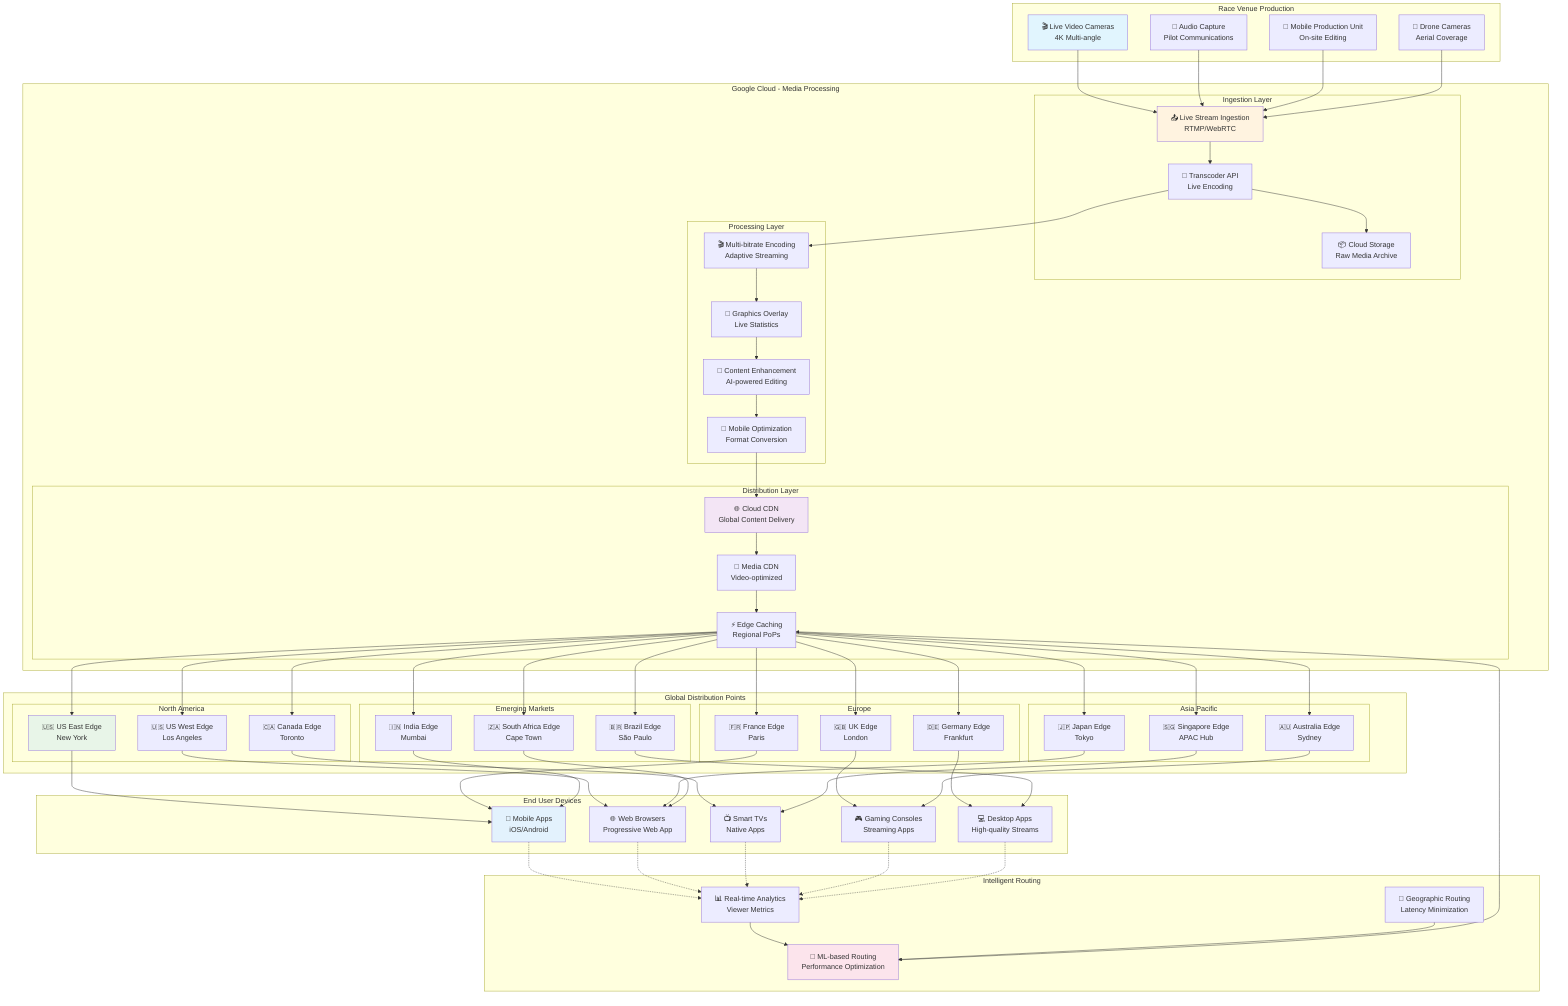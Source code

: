 graph TB
    subgraph "Race Venue Production"
        A[🎬 Live Video Cameras<br/>4K Multi-angle]
        B[🎤 Audio Capture<br/>Pilot Communications]
        C[📡 Mobile Production Unit<br/>On-site Editing]
        D[🚁 Drone Cameras<br/>Aerial Coverage]
    end
    
    subgraph "Google Cloud - Media Processing"
        subgraph "Ingestion Layer"
            E[📤 Live Stream Ingestion<br/>RTMP/WebRTC]
            F[🔄 Transcoder API<br/>Live Encoding]
            G[📦 Cloud Storage<br/>Raw Media Archive]
        end
        
        subgraph "Processing Layer"
            H[🎬 Multi-bitrate Encoding<br/>Adaptive Streaming]
            I[🎨 Graphics Overlay<br/>Live Statistics]
            J[🔧 Content Enhancement<br/>AI-powered Editing]
            K[📱 Mobile Optimization<br/>Format Conversion]
        end
        
        subgraph "Distribution Layer"
            L[🌐 Cloud CDN<br/>Global Content Delivery]
            M[📡 Media CDN<br/>Video-optimized]
            N[⚡ Edge Caching<br/>Regional PoPs]
        end
    end
    
    subgraph "Global Distribution Points"
        subgraph "North America"
            O[🇺🇸 US East Edge<br/>New York]
            P[🇺🇸 US West Edge<br/>Los Angeles]
            Q[🇨🇦 Canada Edge<br/>Toronto]
        end
        
        subgraph "Europe"
            R[🇬🇧 UK Edge<br/>London]
            S[🇩🇪 Germany Edge<br/>Frankfurt]
            T[🇫🇷 France Edge<br/>Paris]
        end
        
        subgraph "Asia Pacific"
            U[🇯🇵 Japan Edge<br/>Tokyo]
            V[🇸🇬 Singapore Edge<br/>APAC Hub]
            W[🇦🇺 Australia Edge<br/>Sydney]
        end
        
        subgraph "Emerging Markets"
            X[🇧🇷 Brazil Edge<br/>São Paulo]
            Y[🇮🇳 India Edge<br/>Mumbai]
            Z[🇿🇦 South Africa Edge<br/>Cape Town]
        end
    end
    
    subgraph "End User Devices"
        AA[📱 Mobile Apps<br/>iOS/Android]
        BB[🌐 Web Browsers<br/>Progressive Web App]
        CC[📺 Smart TVs<br/>Native Apps]
        DD[🎮 Gaming Consoles<br/>Streaming Apps]
        EE[💻 Desktop Apps<br/>High-quality Streams]
    end
    
    subgraph "Intelligent Routing"
        FF[🧠 ML-based Routing<br/>Performance Optimization]
        GG[📊 Real-time Analytics<br/>Viewer Metrics]
        HH[🎯 Geographic Routing<br/>Latency Minimization]
    end
    
    %% Production to cloud
    A --> E
    B --> E
    C --> E
    D --> E
    
    %% Processing pipeline
    E --> F
    F --> G
    F --> H
    H --> I
    I --> J
    J --> K
    
    %% Distribution
    K --> L
    L --> M
    M --> N
    
    %% Global edge distribution
    N --> O
    N --> P
    N --> Q
    N --> R
    N --> S
    N --> T
    N --> U
    N --> V
    N --> W
    N --> X
    N --> Y
    N --> Z
    
    %% Edge to users
    O --> AA
    P --> BB
    Q --> CC
    R --> DD
    S --> EE
    T --> AA
    U --> BB
    V --> CC
    W --> DD
    X --> EE
    Y --> AA
    Z --> BB
    
    %% Intelligent routing
    FF --> N
    GG --> FF
    HH --> FF
    
    %% Analytics feedback
    AA -.-> GG
    BB -.-> GG
    CC -.-> GG
    DD -.-> GG
    EE -.-> GG

    style A fill:#e1f5fe
    style E fill:#fff3e0
    style L fill:#f3e5f5
    style O fill:#e8f5e8
    style AA fill:#e3f2fd
    style FF fill:#fce4ec